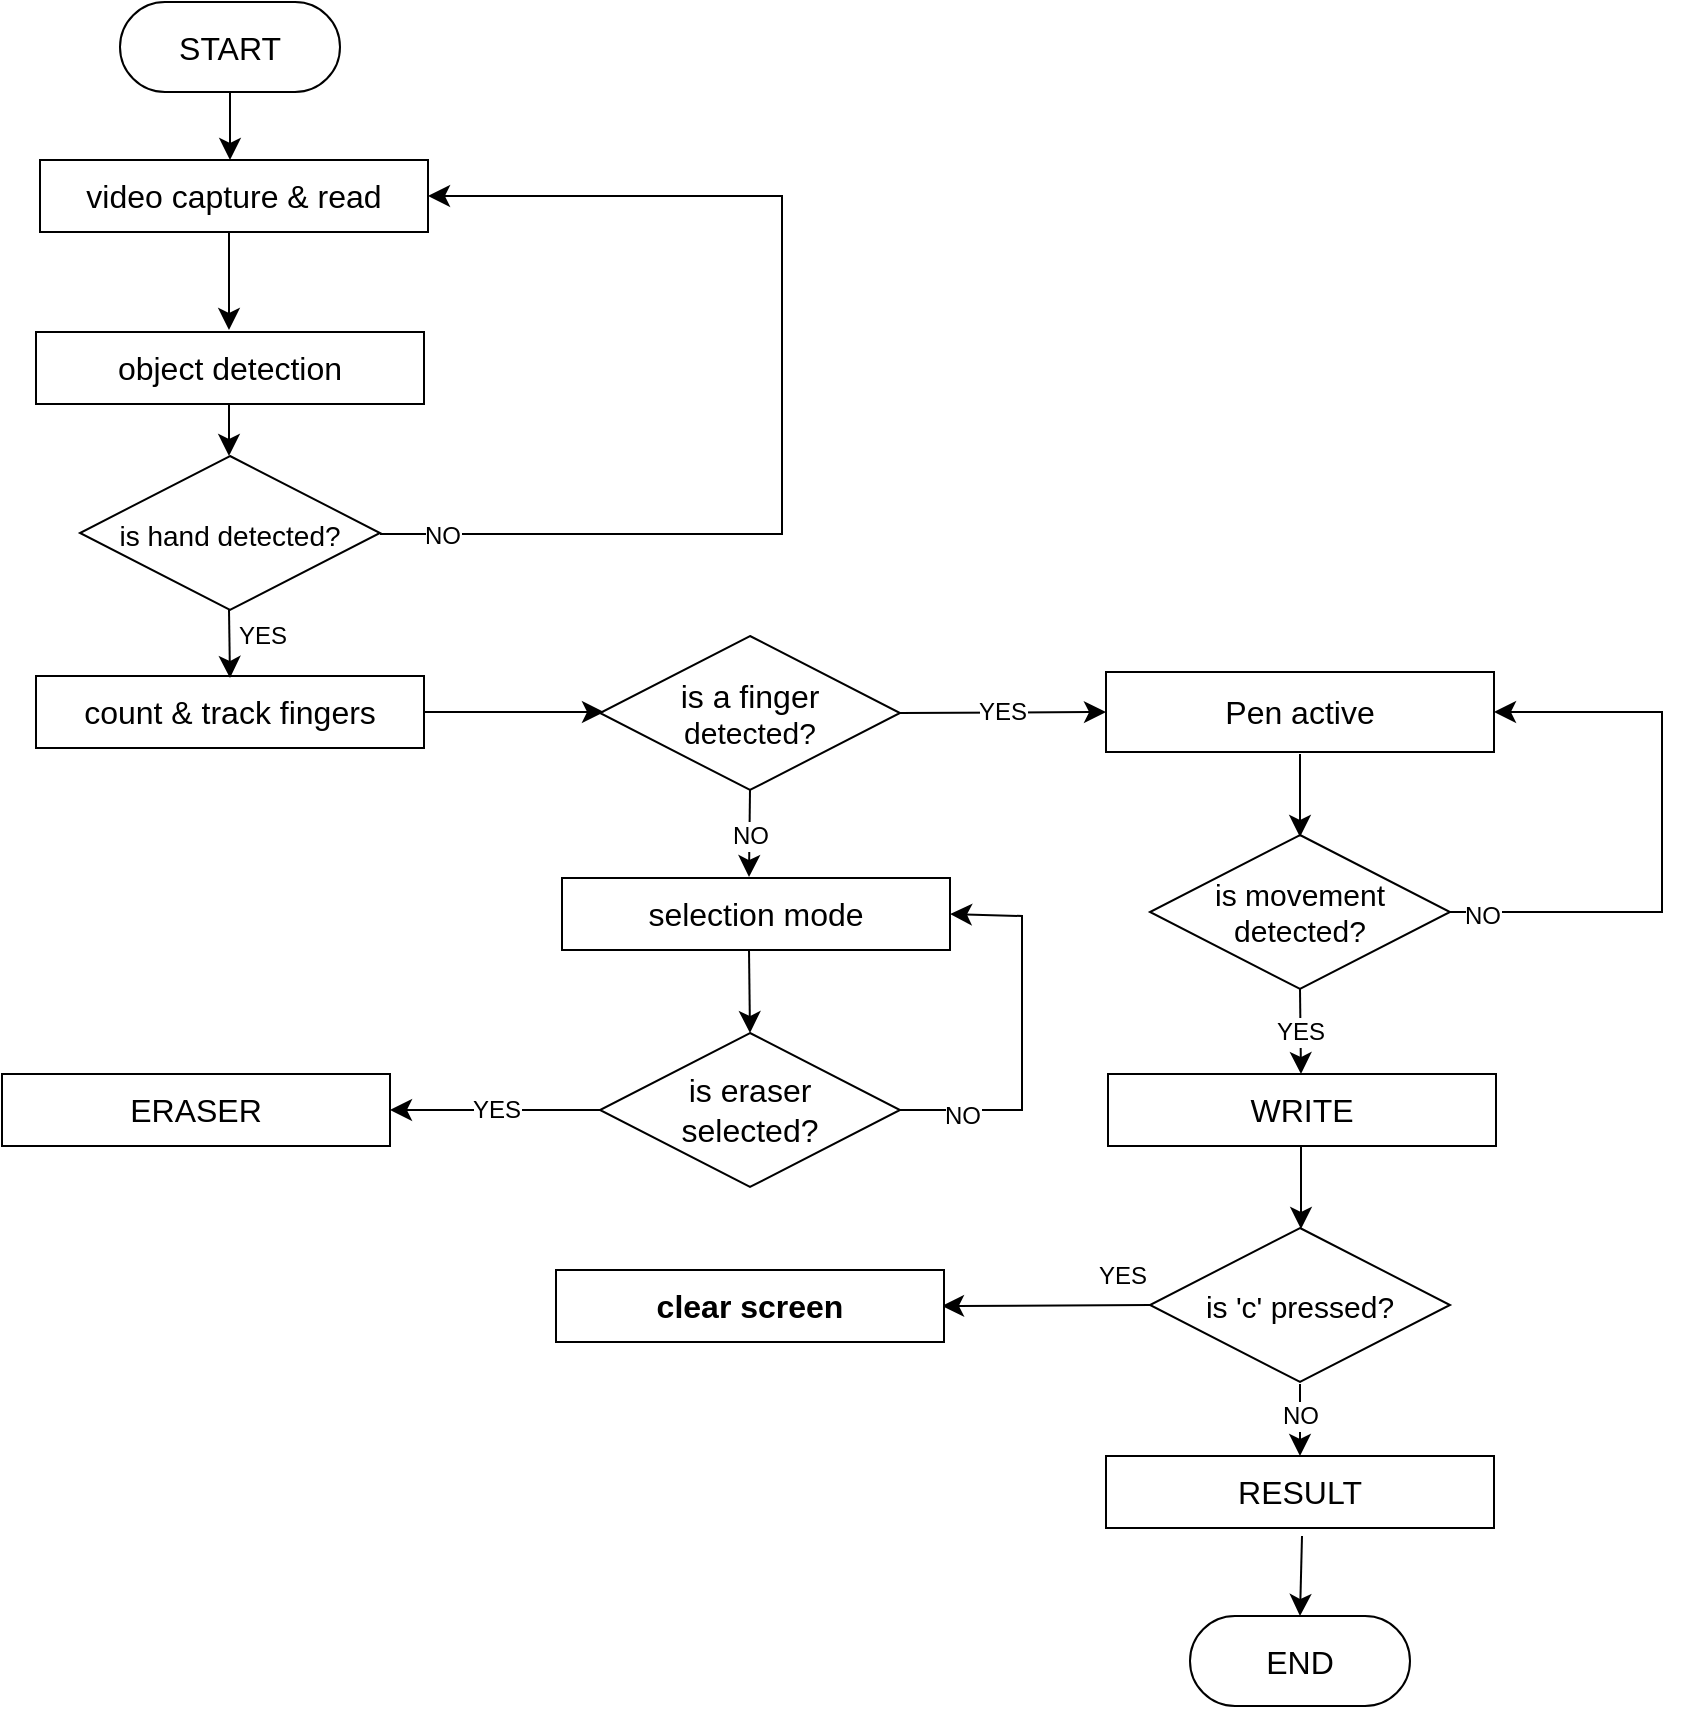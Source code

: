<mxfile version="21.3.4" type="github">
  <diagram name="Page-1" id="wpBAy0d6-JKJUzAO7_tA">
    <mxGraphModel dx="2534" dy="1646" grid="1" gridSize="10" guides="1" tooltips="1" connect="1" arrows="1" fold="1" page="1" pageScale="1" pageWidth="1100" pageHeight="850" math="0" shadow="0">
      <root>
        <mxCell id="0" />
        <mxCell id="1" parent="0" />
        <mxCell id="4oQygGd5F-jImhbLc5P--1" value="&lt;div&gt;START&lt;/div&gt;" style="rounded=1;whiteSpace=wrap;html=1;fontSize=16;arcSize=50;" parent="1" vertex="1">
          <mxGeometry x="-531" y="-207" width="110" height="45" as="geometry" />
        </mxCell>
        <mxCell id="4oQygGd5F-jImhbLc5P--2" value="END" style="rounded=1;whiteSpace=wrap;html=1;fontSize=16;arcSize=50;" parent="1" vertex="1">
          <mxGeometry x="4" y="600" width="110" height="45" as="geometry" />
        </mxCell>
        <mxCell id="4oQygGd5F-jImhbLc5P--3" value="video capture &amp;amp; read" style="rounded=0;whiteSpace=wrap;html=1;fontSize=16;" parent="1" vertex="1">
          <mxGeometry x="-571" y="-128" width="194" height="36" as="geometry" />
        </mxCell>
        <mxCell id="4oQygGd5F-jImhbLc5P--53" value="YES" style="edgeStyle=none;rounded=0;orthogonalLoop=1;jettySize=auto;html=1;fontSize=12;startSize=8;endSize=8;exitX=0;exitY=0.5;exitDx=0;exitDy=0;entryX=1;entryY=0.5;entryDx=0;entryDy=0;" parent="1" source="4oQygGd5F-jImhbLc5P--16" target="4oQygGd5F-jImhbLc5P--24" edge="1">
          <mxGeometry relative="1" as="geometry">
            <mxPoint x="-300" y="370" as="sourcePoint" />
            <Array as="points">
              <mxPoint x="-380" y="347" />
            </Array>
          </mxGeometry>
        </mxCell>
        <mxCell id="4oQygGd5F-jImhbLc5P--16" value="&lt;div&gt;is eraser &lt;br&gt;&lt;/div&gt;&lt;div&gt;selected?&lt;br&gt;&lt;/div&gt;" style="rhombus;whiteSpace=wrap;html=1;fontSize=16;" parent="1" vertex="1">
          <mxGeometry x="-291" y="308.5" width="150" height="77" as="geometry" />
        </mxCell>
        <mxCell id="4oQygGd5F-jImhbLc5P--19" value="WRITE" style="rounded=0;whiteSpace=wrap;html=1;fontSize=16;" parent="1" vertex="1">
          <mxGeometry x="-37" y="329" width="194" height="36" as="geometry" />
        </mxCell>
        <mxCell id="4oQygGd5F-jImhbLc5P--56" value="YES" style="edgeStyle=none;curved=1;rounded=0;orthogonalLoop=1;jettySize=auto;html=1;fontSize=12;startSize=8;endSize=8;exitX=0;exitY=0.5;exitDx=0;exitDy=0;" parent="1" source="4oQygGd5F-jImhbLc5P--32" edge="1">
          <mxGeometry x="-0.732" y="-15" relative="1" as="geometry">
            <mxPoint x="-80" y="450" as="sourcePoint" />
            <mxPoint x="-120" y="445" as="targetPoint" />
            <mxPoint as="offset" />
          </mxGeometry>
        </mxCell>
        <mxCell id="4oQygGd5F-jImhbLc5P--20" value="&lt;b&gt;clear screen&lt;/b&gt;" style="rounded=0;whiteSpace=wrap;html=1;fontSize=16;" parent="1" vertex="1">
          <mxGeometry x="-313" y="427" width="194" height="36" as="geometry" />
        </mxCell>
        <mxCell id="4oQygGd5F-jImhbLc5P--21" value="selection mode" style="rounded=0;whiteSpace=wrap;html=1;fontSize=16;" parent="1" vertex="1">
          <mxGeometry x="-310" y="231" width="194" height="36" as="geometry" />
        </mxCell>
        <mxCell id="4oQygGd5F-jImhbLc5P--22" value="Pen active" style="rounded=0;whiteSpace=wrap;html=1;fontSize=16;" parent="1" vertex="1">
          <mxGeometry x="-38" y="128" width="194" height="40" as="geometry" />
        </mxCell>
        <mxCell id="4oQygGd5F-jImhbLc5P--23" value="object detection" style="rounded=0;whiteSpace=wrap;html=1;fontSize=16;" parent="1" vertex="1">
          <mxGeometry x="-573" y="-42" width="194" height="36" as="geometry" />
        </mxCell>
        <mxCell id="4oQygGd5F-jImhbLc5P--24" value="ERASER" style="rounded=0;whiteSpace=wrap;html=1;fontSize=16;" parent="1" vertex="1">
          <mxGeometry x="-590" y="329" width="194" height="36" as="geometry" />
        </mxCell>
        <mxCell id="4oQygGd5F-jImhbLc5P--26" value="count &amp;amp; track fingers" style="rounded=0;whiteSpace=wrap;html=1;fontSize=16;" parent="1" vertex="1">
          <mxGeometry x="-573" y="130" width="194" height="36" as="geometry" />
        </mxCell>
        <mxCell id="4oQygGd5F-jImhbLc5P--27" value="&lt;div&gt;RESULT&lt;/div&gt;" style="rounded=0;whiteSpace=wrap;html=1;fontSize=16;" parent="1" vertex="1">
          <mxGeometry x="-38" y="520" width="194" height="36" as="geometry" />
        </mxCell>
        <mxCell id="4oQygGd5F-jImhbLc5P--30" value="&lt;div&gt;is a finger &lt;br&gt;&lt;/div&gt;&lt;div style=&quot;font-size: 15px;&quot;&gt;detected?&lt;br&gt;&lt;/div&gt;" style="rhombus;whiteSpace=wrap;html=1;fontSize=16;" parent="1" vertex="1">
          <mxGeometry x="-291" y="110" width="150" height="77" as="geometry" />
        </mxCell>
        <mxCell id="4oQygGd5F-jImhbLc5P--31" value="&lt;font style=&quot;font-size: 14px;&quot;&gt;is hand detected? &lt;/font&gt;" style="rhombus;whiteSpace=wrap;html=1;fontSize=16;" parent="1" vertex="1">
          <mxGeometry x="-551" y="20" width="150" height="77" as="geometry" />
        </mxCell>
        <mxCell id="4oQygGd5F-jImhbLc5P--32" value="&lt;font style=&quot;font-size: 15px;&quot;&gt;is &#39;c&#39; pressed?&lt;/font&gt;" style="rhombus;whiteSpace=wrap;html=1;fontSize=16;" parent="1" vertex="1">
          <mxGeometry x="-16" y="406" width="150" height="77" as="geometry" />
        </mxCell>
        <mxCell id="4oQygGd5F-jImhbLc5P--36" value="&lt;div style=&quot;font-size: 15px;&quot;&gt;&lt;font style=&quot;font-size: 15px;&quot;&gt;is movement &lt;br&gt;&lt;/font&gt;&lt;/div&gt;&lt;div style=&quot;font-size: 15px;&quot;&gt;&lt;font style=&quot;font-size: 15px;&quot;&gt;detected?&lt;font style=&quot;font-size: 15px;&quot;&gt;&lt;br&gt;&lt;/font&gt;&lt;/font&gt;&lt;/div&gt;" style="rhombus;whiteSpace=wrap;html=1;fontSize=16;" parent="1" vertex="1">
          <mxGeometry x="-16" y="209.5" width="150" height="77" as="geometry" />
        </mxCell>
        <mxCell id="4oQygGd5F-jImhbLc5P--37" style="edgeStyle=none;curved=1;rounded=0;orthogonalLoop=1;jettySize=auto;html=1;exitX=0;exitY=1;exitDx=0;exitDy=0;fontSize=12;startSize=8;endSize=8;" parent="1" source="4oQygGd5F-jImhbLc5P--32" target="4oQygGd5F-jImhbLc5P--32" edge="1">
          <mxGeometry relative="1" as="geometry" />
        </mxCell>
        <mxCell id="4oQygGd5F-jImhbLc5P--39" value="" style="endArrow=classic;html=1;rounded=0;fontSize=12;startSize=8;endSize=8;curved=1;exitX=0.5;exitY=1;exitDx=0;exitDy=0;" parent="1" source="4oQygGd5F-jImhbLc5P--1" edge="1">
          <mxGeometry width="50" height="50" relative="1" as="geometry">
            <mxPoint x="-476" y="-147" as="sourcePoint" />
            <mxPoint x="-476" y="-128" as="targetPoint" />
          </mxGeometry>
        </mxCell>
        <mxCell id="4oQygGd5F-jImhbLc5P--40" value="" style="endArrow=classic;html=1;rounded=0;fontSize=12;startSize=8;endSize=8;curved=1;" parent="1" edge="1">
          <mxGeometry width="50" height="50" relative="1" as="geometry">
            <mxPoint x="-476.5" y="-92" as="sourcePoint" />
            <mxPoint x="-476.5" y="-43" as="targetPoint" />
          </mxGeometry>
        </mxCell>
        <mxCell id="4oQygGd5F-jImhbLc5P--41" value="" style="endArrow=classic;html=1;rounded=0;fontSize=12;startSize=8;endSize=8;curved=1;" parent="1" edge="1">
          <mxGeometry width="50" height="50" relative="1" as="geometry">
            <mxPoint x="-476.5" y="-6" as="sourcePoint" />
            <mxPoint x="-476.5" y="20" as="targetPoint" />
          </mxGeometry>
        </mxCell>
        <mxCell id="4oQygGd5F-jImhbLc5P--42" value="&lt;div&gt;YES&lt;/div&gt;" style="endArrow=classic;html=1;rounded=0;fontSize=12;startSize=8;endSize=8;curved=1;" parent="1" edge="1">
          <mxGeometry x="-0.221" y="16" width="50" height="50" relative="1" as="geometry">
            <mxPoint x="-476.5" y="97" as="sourcePoint" />
            <mxPoint x="-476" y="131" as="targetPoint" />
            <mxPoint as="offset" />
          </mxGeometry>
        </mxCell>
        <mxCell id="4oQygGd5F-jImhbLc5P--43" value="" style="endArrow=classic;html=1;rounded=0;fontSize=12;startSize=8;endSize=8;curved=1;exitX=1;exitY=0.5;exitDx=0;exitDy=0;" parent="1" source="4oQygGd5F-jImhbLc5P--26" edge="1">
          <mxGeometry width="50" height="50" relative="1" as="geometry">
            <mxPoint x="-333" y="127" as="sourcePoint" />
            <mxPoint x="-289" y="148" as="targetPoint" />
          </mxGeometry>
        </mxCell>
        <mxCell id="4oQygGd5F-jImhbLc5P--44" value="YES" style="endArrow=classic;html=1;rounded=0;fontSize=12;startSize=8;endSize=8;curved=1;entryX=0;entryY=0.5;entryDx=0;entryDy=0;exitX=1;exitY=0.5;exitDx=0;exitDy=0;" parent="1" source="4oQygGd5F-jImhbLc5P--30" target="4oQygGd5F-jImhbLc5P--22" edge="1">
          <mxGeometry width="50" height="50" relative="1" as="geometry">
            <mxPoint x="-116" y="130" as="sourcePoint" />
            <mxPoint x="-116" y="179" as="targetPoint" />
          </mxGeometry>
        </mxCell>
        <mxCell id="4oQygGd5F-jImhbLc5P--45" value="NO" style="endArrow=classic;html=1;rounded=0;fontSize=12;startSize=8;endSize=8;curved=1;exitX=0.5;exitY=1;exitDx=0;exitDy=0;" parent="1" source="4oQygGd5F-jImhbLc5P--30" edge="1">
          <mxGeometry x="0.058" width="50" height="50" relative="1" as="geometry">
            <mxPoint x="-210" y="200" as="sourcePoint" />
            <mxPoint x="-216.5" y="230.5" as="targetPoint" />
            <Array as="points" />
            <mxPoint as="offset" />
          </mxGeometry>
        </mxCell>
        <mxCell id="4oQygGd5F-jImhbLc5P--46" value="NO" style="endArrow=classic;html=1;rounded=0;fontSize=12;startSize=8;endSize=8;exitX=1;exitY=0.5;exitDx=0;exitDy=0;entryX=1;entryY=0.5;entryDx=0;entryDy=0;" parent="1" source="4oQygGd5F-jImhbLc5P--36" target="4oQygGd5F-jImhbLc5P--22" edge="1">
          <mxGeometry x="-0.89" y="-2" width="50" height="50" relative="1" as="geometry">
            <mxPoint x="-57" y="196" as="sourcePoint" />
            <mxPoint x="160" y="148" as="targetPoint" />
            <Array as="points">
              <mxPoint x="240" y="248" />
              <mxPoint x="240" y="148" />
            </Array>
            <mxPoint as="offset" />
          </mxGeometry>
        </mxCell>
        <mxCell id="4oQygGd5F-jImhbLc5P--47" value="" style="endArrow=classic;html=1;rounded=0;fontSize=12;startSize=8;endSize=8;curved=1;entryX=0.5;entryY=0;entryDx=0;entryDy=0;" parent="1" target="4oQygGd5F-jImhbLc5P--16" edge="1">
          <mxGeometry width="50" height="50" relative="1" as="geometry">
            <mxPoint x="-216.5" y="267" as="sourcePoint" />
            <mxPoint x="-216.5" y="316" as="targetPoint" />
          </mxGeometry>
        </mxCell>
        <mxCell id="4oQygGd5F-jImhbLc5P--48" value="&lt;div&gt;YES&lt;/div&gt;" style="endArrow=classic;html=1;rounded=0;fontSize=12;startSize=8;endSize=8;curved=1;exitX=0.5;exitY=1;exitDx=0;exitDy=0;" parent="1" source="4oQygGd5F-jImhbLc5P--36" edge="1">
          <mxGeometry width="50" height="50" relative="1" as="geometry">
            <mxPoint x="59.5" y="280" as="sourcePoint" />
            <mxPoint x="59.5" y="329" as="targetPoint" />
          </mxGeometry>
        </mxCell>
        <mxCell id="4oQygGd5F-jImhbLc5P--49" value="" style="endArrow=classic;html=1;rounded=0;fontSize=12;startSize=8;endSize=8;curved=1;entryX=0.5;entryY=0;entryDx=0;entryDy=0;" parent="1" edge="1">
          <mxGeometry width="50" height="50" relative="1" as="geometry">
            <mxPoint x="59" y="169" as="sourcePoint" />
            <mxPoint x="59" y="210.5" as="targetPoint" />
          </mxGeometry>
        </mxCell>
        <mxCell id="4oQygGd5F-jImhbLc5P--50" value="" style="endArrow=classic;html=1;rounded=0;fontSize=12;startSize=8;endSize=8;curved=1;" parent="1" edge="1">
          <mxGeometry width="50" height="50" relative="1" as="geometry">
            <mxPoint x="59.5" y="365" as="sourcePoint" />
            <mxPoint x="59.5" y="406.5" as="targetPoint" />
          </mxGeometry>
        </mxCell>
        <mxCell id="4oQygGd5F-jImhbLc5P--58" value="NO" style="edgeStyle=none;curved=1;rounded=0;orthogonalLoop=1;jettySize=auto;html=1;fontSize=12;startSize=8;endSize=8;entryX=0.5;entryY=0;entryDx=0;entryDy=0;" parent="1" edge="1" target="4oQygGd5F-jImhbLc5P--27">
          <mxGeometry x="-0.111" relative="1" as="geometry">
            <mxPoint x="59" y="484" as="sourcePoint" />
            <mxPoint x="58.5" y="512" as="targetPoint" />
            <mxPoint as="offset" />
          </mxGeometry>
        </mxCell>
        <mxCell id="4oQygGd5F-jImhbLc5P--59" value="" style="edgeStyle=none;curved=1;rounded=0;orthogonalLoop=1;jettySize=auto;html=1;fontSize=12;startSize=8;endSize=8;entryX=0.5;entryY=0;entryDx=0;entryDy=0;" parent="1" edge="1" target="4oQygGd5F-jImhbLc5P--2">
          <mxGeometry relative="1" as="geometry">
            <mxPoint x="60" y="560" as="sourcePoint" />
            <mxPoint x="59" y="571" as="targetPoint" />
          </mxGeometry>
        </mxCell>
        <mxCell id="4oQygGd5F-jImhbLc5P--60" value="NO" style="endArrow=classic;html=1;rounded=0;fontSize=12;startSize=8;endSize=8;entryX=1;entryY=0.5;entryDx=0;entryDy=0;" parent="1" target="4oQygGd5F-jImhbLc5P--3" edge="1">
          <mxGeometry x="-0.887" y="-1" width="50" height="50" relative="1" as="geometry">
            <mxPoint x="-401" y="59" as="sourcePoint" />
            <mxPoint x="-351" y="9" as="targetPoint" />
            <Array as="points">
              <mxPoint x="-200" y="59" />
              <mxPoint x="-200" y="-110" />
            </Array>
            <mxPoint as="offset" />
          </mxGeometry>
        </mxCell>
        <mxCell id="nfhWg-ZAN6cc5TRInI4Y-1" value="NO" style="endArrow=classic;html=1;rounded=0;fontSize=12;startSize=8;endSize=8;exitX=1;exitY=0.5;exitDx=0;exitDy=0;entryX=1;entryY=0.5;entryDx=0;entryDy=0;" parent="1" source="4oQygGd5F-jImhbLc5P--16" target="4oQygGd5F-jImhbLc5P--21" edge="1">
          <mxGeometry x="-0.68" y="-3" width="50" height="50" relative="1" as="geometry">
            <mxPoint x="-119" y="350" as="sourcePoint" />
            <mxPoint x="-80" y="250" as="targetPoint" />
            <Array as="points">
              <mxPoint x="-80" y="347" />
              <mxPoint x="-80" y="250" />
            </Array>
            <mxPoint as="offset" />
          </mxGeometry>
        </mxCell>
      </root>
    </mxGraphModel>
  </diagram>
</mxfile>
